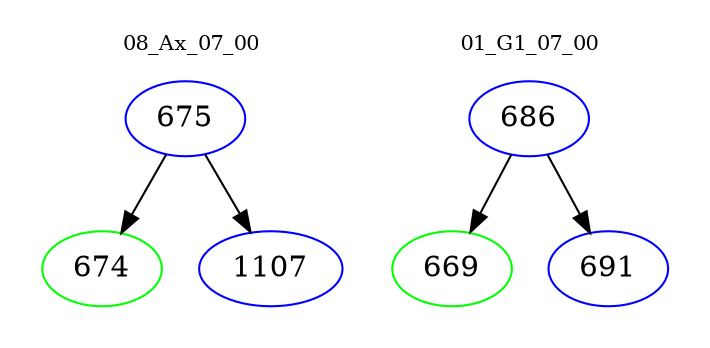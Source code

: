 digraph{
subgraph cluster_0 {
color = white
label = "08_Ax_07_00";
fontsize=10;
T0_675 [label="675", color="blue"]
T0_675 -> T0_674 [color="black"]
T0_674 [label="674", color="green"]
T0_675 -> T0_1107 [color="black"]
T0_1107 [label="1107", color="blue"]
}
subgraph cluster_1 {
color = white
label = "01_G1_07_00";
fontsize=10;
T1_686 [label="686", color="blue"]
T1_686 -> T1_669 [color="black"]
T1_669 [label="669", color="green"]
T1_686 -> T1_691 [color="black"]
T1_691 [label="691", color="blue"]
}
}
